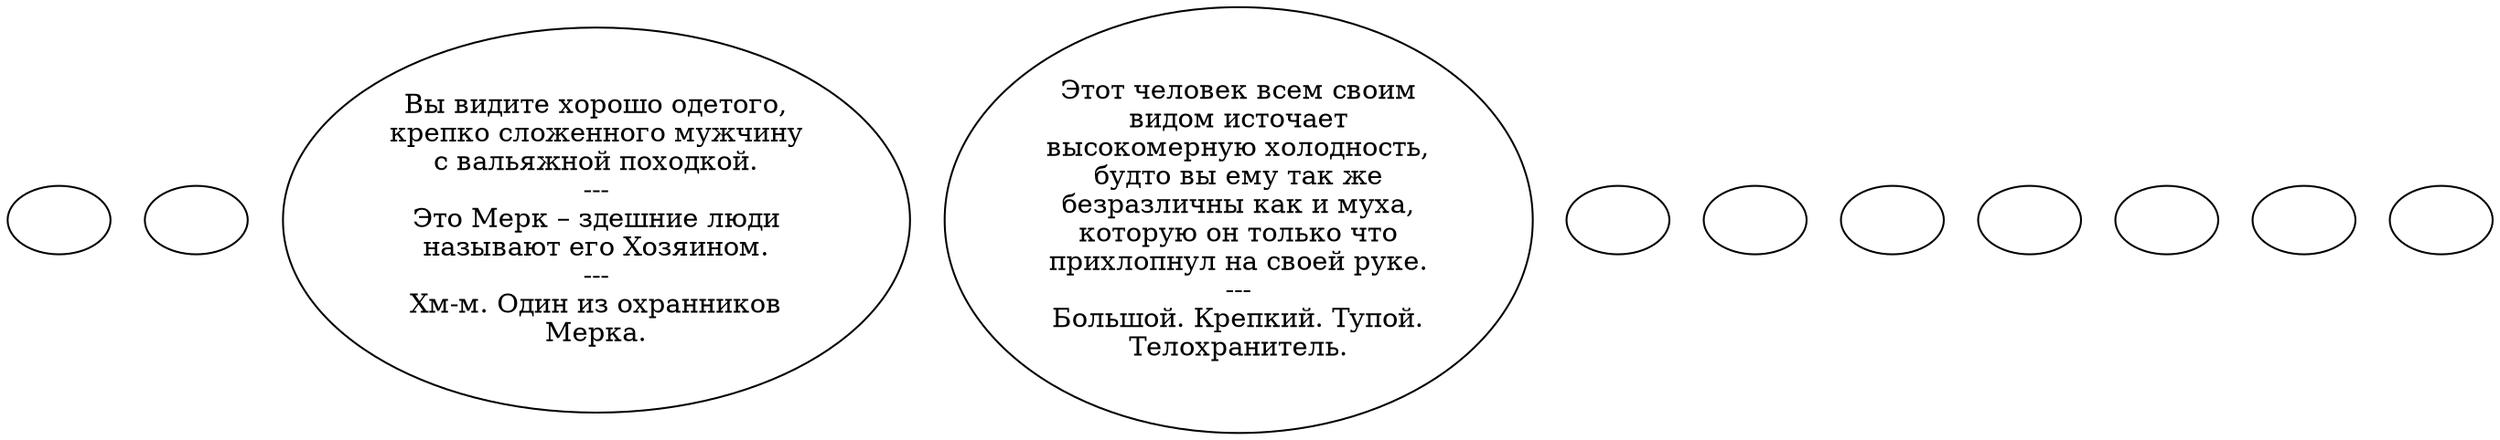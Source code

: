 digraph scdmymk {
  "start" [style=filled       fillcolor="#FFFFFF"       color="#000000"]
  "start" [label=""]
  "use_p_proc" [style=filled       fillcolor="#FFFFFF"       color="#000000"]
  "use_p_proc" [label=""]
  "look_at_p_proc" [style=filled       fillcolor="#FFFFFF"       color="#000000"]
  "look_at_p_proc" [label="Вы видите хорошо одетого,\nкрепко сложенного мужчину\nс вальяжной походкой.\n---\nЭто Мерк – здешние люди\nназывают его Хозяином.\n---\nХм-м. Один из охранников\nМерка."]
  "description_p_proc" [style=filled       fillcolor="#FFFFFF"       color="#000000"]
  "description_p_proc" [label="Этот человек всем своим\nвидом источает\nвысокомерную холодность,\nбудто вы ему так же\nбезразличны как и муха,\nкоторую он только что\nприхлопнул на своей руке.\n---\nБольшой. Крепкий. Тупой.\nТелохранитель."]
  "use_skill_on_p_proc" [style=filled       fillcolor="#FFFFFF"       color="#000000"]
  "use_skill_on_p_proc" [label=""]
  "use_obj_on_p_proc" [style=filled       fillcolor="#FFFFFF"       color="#000000"]
  "use_obj_on_p_proc" [label=""]
  "damage_p_proc" [style=filled       fillcolor="#FFFFFF"       color="#000000"]
  "damage_p_proc" [label=""]
  "map_enter_p_proc" [style=filled       fillcolor="#FFFFFF"       color="#000000"]
  "map_enter_p_proc" [label=""]
  "map_update_p_proc" [style=filled       fillcolor="#FFFFFF"       color="#000000"]
  "map_update_p_proc" [label=""]
  "talk_p_proc" [style=filled       fillcolor="#FFFFFF"       color="#000000"]
  "talk_p_proc" [label=""]
  "timed_event_p_proc" [style=filled       fillcolor="#FFFFFF"       color="#000000"]
  "timed_event_p_proc" [label=""]
}